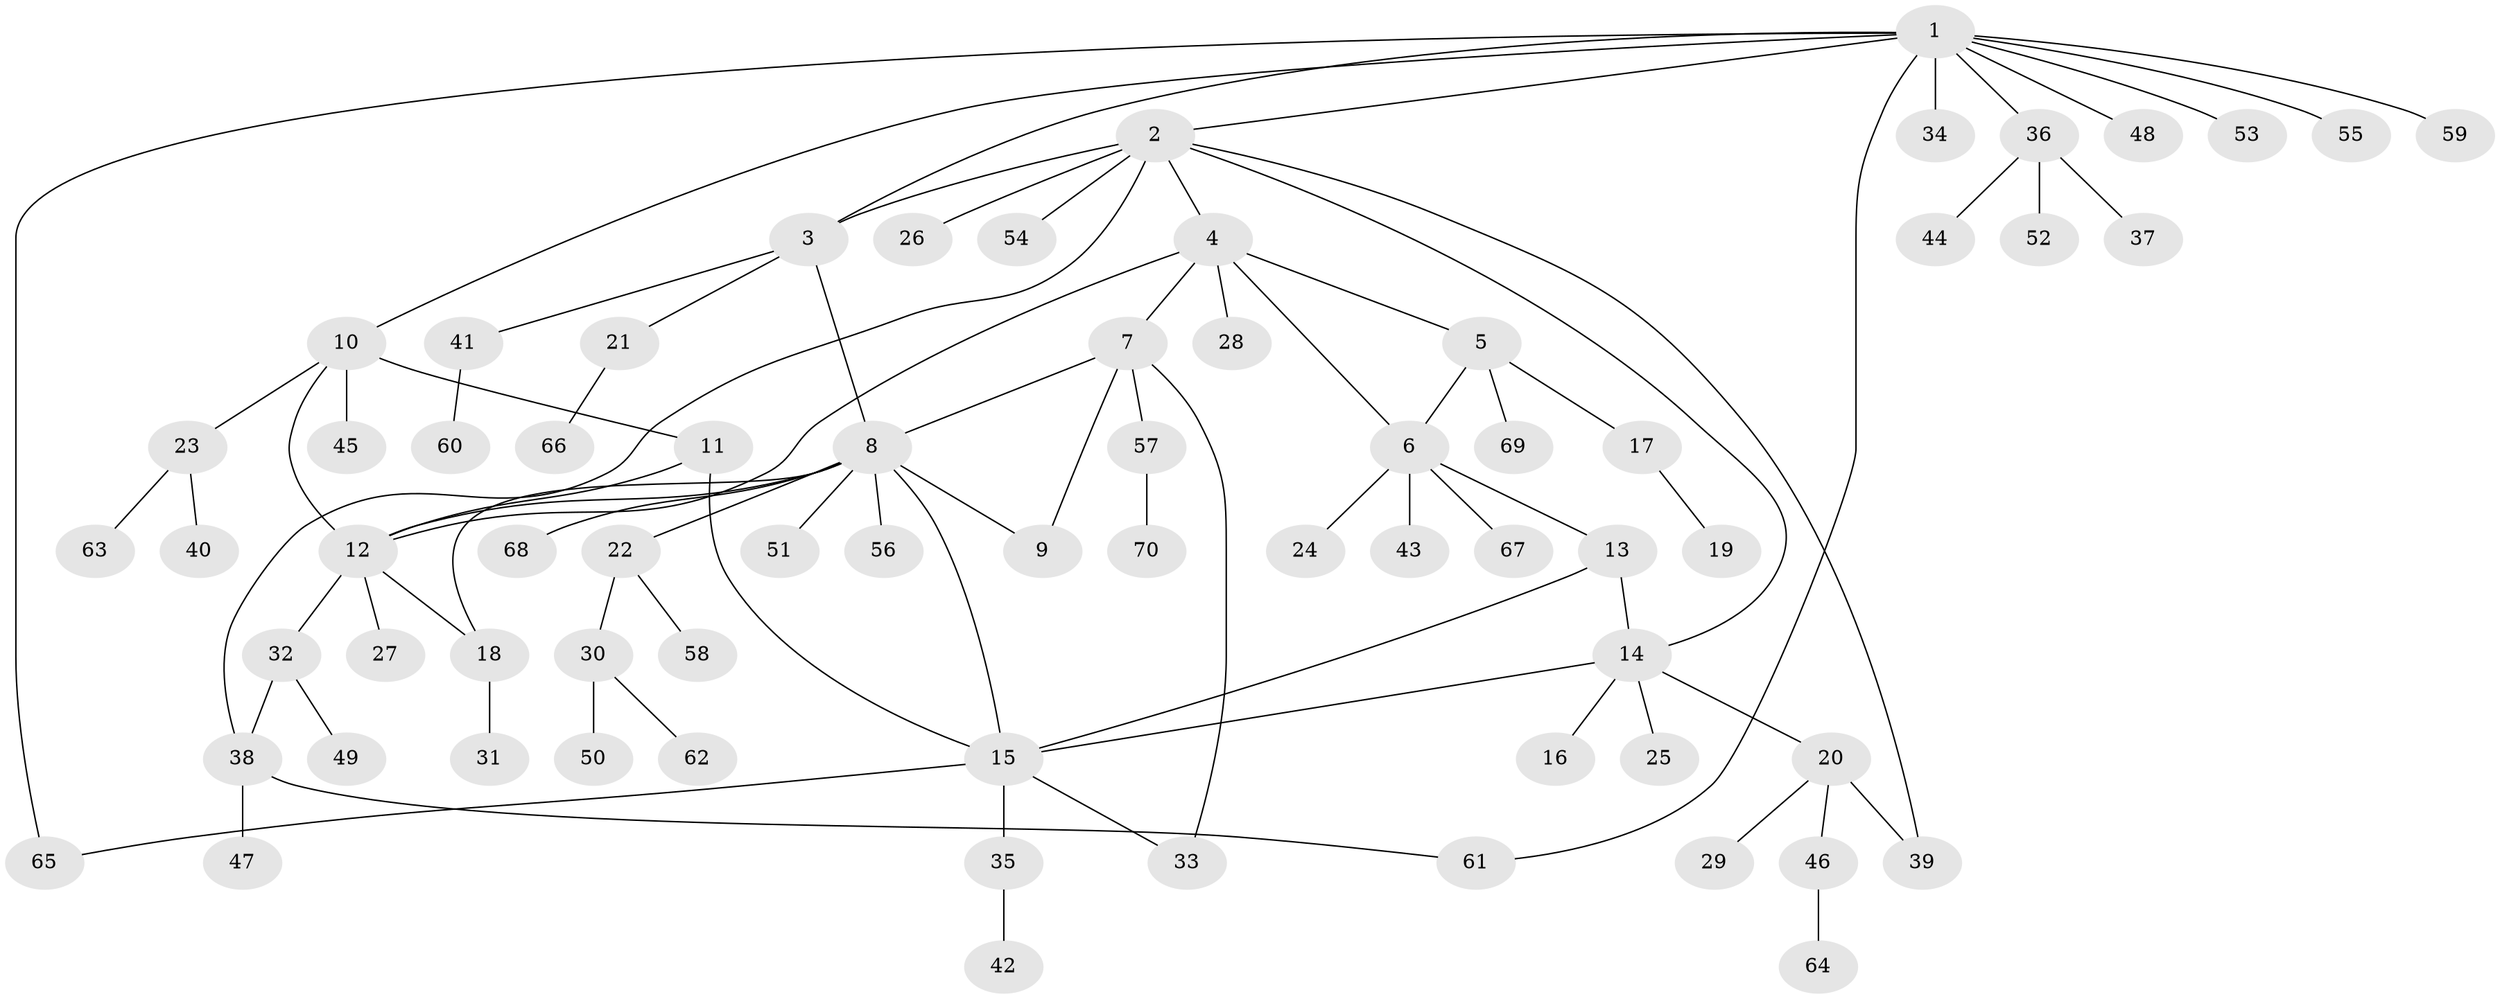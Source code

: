 // Generated by graph-tools (version 1.1) at 2025/02/03/09/25 03:02:44]
// undirected, 70 vertices, 86 edges
graph export_dot {
graph [start="1"]
  node [color=gray90,style=filled];
  1;
  2;
  3;
  4;
  5;
  6;
  7;
  8;
  9;
  10;
  11;
  12;
  13;
  14;
  15;
  16;
  17;
  18;
  19;
  20;
  21;
  22;
  23;
  24;
  25;
  26;
  27;
  28;
  29;
  30;
  31;
  32;
  33;
  34;
  35;
  36;
  37;
  38;
  39;
  40;
  41;
  42;
  43;
  44;
  45;
  46;
  47;
  48;
  49;
  50;
  51;
  52;
  53;
  54;
  55;
  56;
  57;
  58;
  59;
  60;
  61;
  62;
  63;
  64;
  65;
  66;
  67;
  68;
  69;
  70;
  1 -- 2;
  1 -- 3;
  1 -- 10;
  1 -- 34;
  1 -- 36;
  1 -- 48;
  1 -- 53;
  1 -- 55;
  1 -- 59;
  1 -- 61;
  1 -- 65;
  2 -- 3;
  2 -- 4;
  2 -- 14;
  2 -- 26;
  2 -- 38;
  2 -- 39;
  2 -- 54;
  3 -- 8;
  3 -- 21;
  3 -- 41;
  4 -- 5;
  4 -- 6;
  4 -- 7;
  4 -- 12;
  4 -- 28;
  5 -- 6;
  5 -- 17;
  5 -- 69;
  6 -- 13;
  6 -- 24;
  6 -- 43;
  6 -- 67;
  7 -- 8;
  7 -- 9;
  7 -- 33;
  7 -- 57;
  8 -- 9;
  8 -- 12;
  8 -- 15;
  8 -- 18;
  8 -- 22;
  8 -- 51;
  8 -- 56;
  8 -- 68;
  10 -- 11;
  10 -- 12;
  10 -- 23;
  10 -- 45;
  11 -- 12;
  11 -- 15;
  12 -- 18;
  12 -- 27;
  12 -- 32;
  13 -- 14;
  13 -- 15;
  14 -- 15;
  14 -- 16;
  14 -- 20;
  14 -- 25;
  15 -- 33;
  15 -- 35;
  15 -- 65;
  17 -- 19;
  18 -- 31;
  20 -- 29;
  20 -- 39;
  20 -- 46;
  21 -- 66;
  22 -- 30;
  22 -- 58;
  23 -- 40;
  23 -- 63;
  30 -- 50;
  30 -- 62;
  32 -- 38;
  32 -- 49;
  35 -- 42;
  36 -- 37;
  36 -- 44;
  36 -- 52;
  38 -- 47;
  38 -- 61;
  41 -- 60;
  46 -- 64;
  57 -- 70;
}

